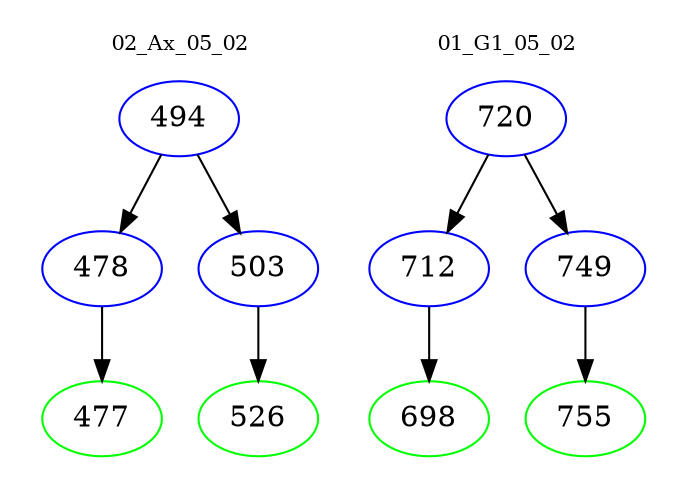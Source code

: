 digraph{
subgraph cluster_0 {
color = white
label = "02_Ax_05_02";
fontsize=10;
T0_494 [label="494", color="blue"]
T0_494 -> T0_478 [color="black"]
T0_478 [label="478", color="blue"]
T0_478 -> T0_477 [color="black"]
T0_477 [label="477", color="green"]
T0_494 -> T0_503 [color="black"]
T0_503 [label="503", color="blue"]
T0_503 -> T0_526 [color="black"]
T0_526 [label="526", color="green"]
}
subgraph cluster_1 {
color = white
label = "01_G1_05_02";
fontsize=10;
T1_720 [label="720", color="blue"]
T1_720 -> T1_712 [color="black"]
T1_712 [label="712", color="blue"]
T1_712 -> T1_698 [color="black"]
T1_698 [label="698", color="green"]
T1_720 -> T1_749 [color="black"]
T1_749 [label="749", color="blue"]
T1_749 -> T1_755 [color="black"]
T1_755 [label="755", color="green"]
}
}
